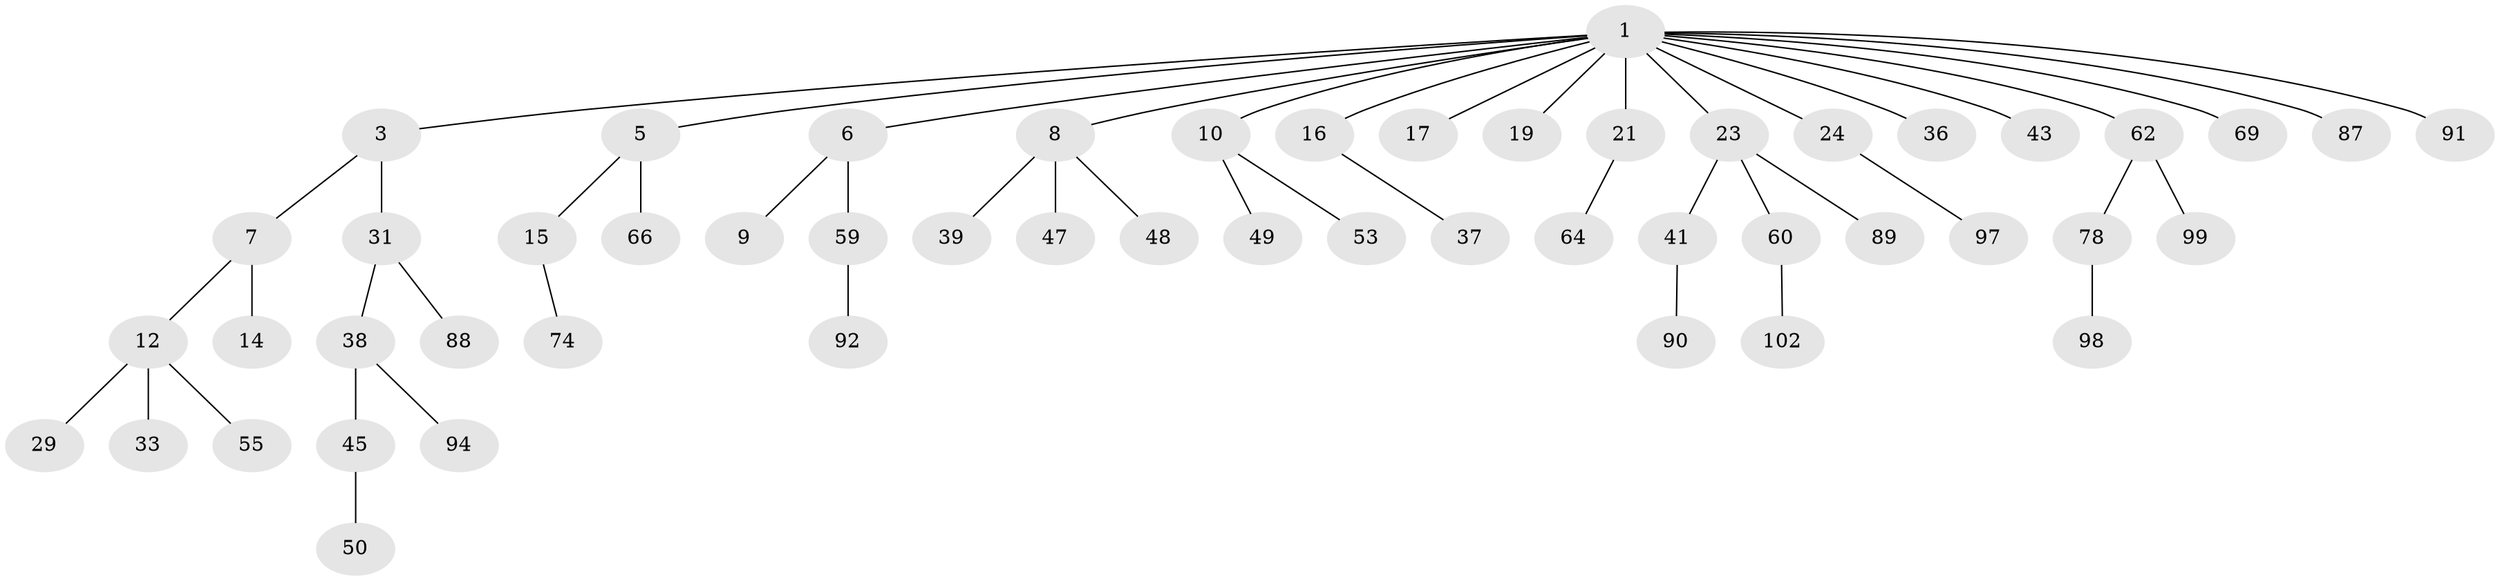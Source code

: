 // original degree distribution, {10: 0.009615384615384616, 4: 0.08653846153846154, 3: 0.125, 1: 0.46153846153846156, 2: 0.2980769230769231, 5: 0.009615384615384616, 6: 0.009615384615384616}
// Generated by graph-tools (version 1.1) at 2025/15/03/09/25 04:15:39]
// undirected, 52 vertices, 51 edges
graph export_dot {
graph [start="1"]
  node [color=gray90,style=filled];
  1 [super="+2+4"];
  3 [super="+35"];
  5;
  6 [super="+70"];
  7;
  8;
  9;
  10 [super="+46"];
  12 [super="+22"];
  14;
  15 [super="+20+28"];
  16 [super="+100+56+30+18+44"];
  17 [super="+25"];
  19;
  21;
  23 [super="+27+40"];
  24 [super="+82+71+67"];
  29 [super="+75"];
  31 [super="+42+34"];
  33 [super="+93"];
  36 [super="+57"];
  37;
  38;
  39;
  41 [super="+68"];
  43;
  45;
  47;
  48;
  49;
  50 [super="+54"];
  53 [super="+96+76"];
  55;
  59;
  60 [super="+72"];
  62 [super="+65"];
  64;
  66;
  69;
  74;
  78;
  87;
  88;
  89 [super="+101"];
  90;
  91 [super="+103"];
  92 [super="+104"];
  94;
  97;
  98;
  99;
  102;
  1 -- 3;
  1 -- 5;
  1 -- 6;
  1 -- 10;
  1 -- 21;
  1 -- 36;
  1 -- 43;
  1 -- 87;
  1 -- 8;
  1 -- 17;
  1 -- 23;
  1 -- 16;
  1 -- 19;
  1 -- 69;
  1 -- 24;
  1 -- 91;
  1 -- 62;
  3 -- 7;
  3 -- 31;
  5 -- 15;
  5 -- 66;
  6 -- 9;
  6 -- 59;
  7 -- 12;
  7 -- 14;
  8 -- 39;
  8 -- 47;
  8 -- 48;
  10 -- 49;
  10 -- 53;
  12 -- 33;
  12 -- 29;
  12 -- 55;
  15 -- 74;
  16 -- 37;
  21 -- 64;
  23 -- 89;
  23 -- 41;
  23 -- 60;
  24 -- 97;
  31 -- 88;
  31 -- 38;
  38 -- 45;
  38 -- 94;
  41 -- 90;
  45 -- 50;
  59 -- 92;
  60 -- 102;
  62 -- 78;
  62 -- 99;
  78 -- 98;
}
